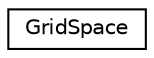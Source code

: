 digraph "Graphical Class Hierarchy"
{
  edge [fontname="Helvetica",fontsize="10",labelfontname="Helvetica",labelfontsize="10"];
  node [fontname="Helvetica",fontsize="10",shape=record];
  rankdir="LR";
  Node0 [label="GridSpace",height=0.2,width=0.4,color="black", fillcolor="white", style="filled",URL="$classGridSpace.html"];
}
